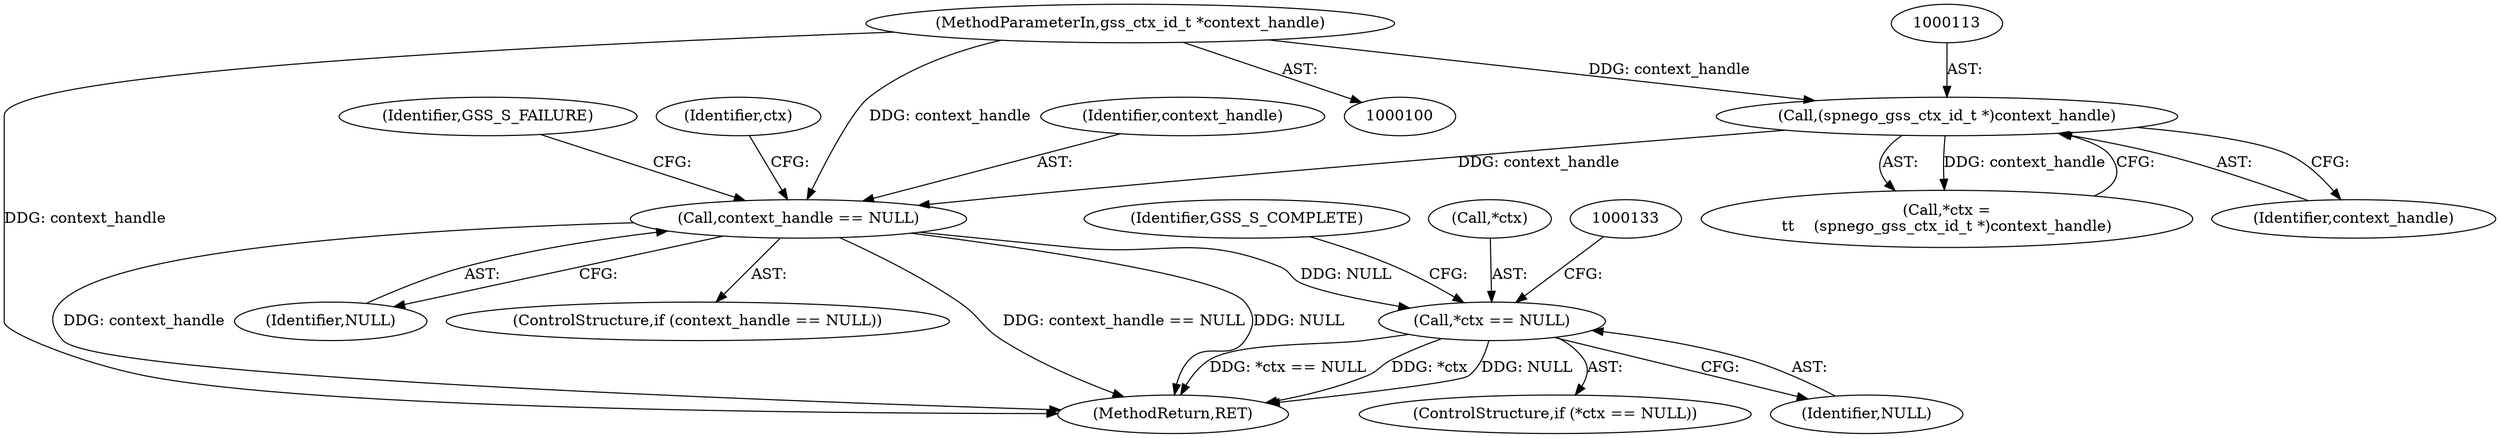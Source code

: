 digraph "0_krb5_b51b33f2bc5d1497ddf5bd107f791c101695000d_6@pointer" {
"1000126" [label="(Call,*ctx == NULL)"];
"1000120" [label="(Call,context_handle == NULL)"];
"1000112" [label="(Call,(spnego_gss_ctx_id_t *)context_handle)"];
"1000102" [label="(MethodParameterIn,gss_ctx_id_t *context_handle)"];
"1000122" [label="(Identifier,NULL)"];
"1000128" [label="(Identifier,ctx)"];
"1000121" [label="(Identifier,context_handle)"];
"1000114" [label="(Identifier,context_handle)"];
"1000125" [label="(ControlStructure,if (*ctx == NULL))"];
"1000148" [label="(MethodReturn,RET)"];
"1000131" [label="(Identifier,GSS_S_COMPLETE)"];
"1000120" [label="(Call,context_handle == NULL)"];
"1000124" [label="(Identifier,GSS_S_FAILURE)"];
"1000129" [label="(Identifier,NULL)"];
"1000126" [label="(Call,*ctx == NULL)"];
"1000112" [label="(Call,(spnego_gss_ctx_id_t *)context_handle)"];
"1000102" [label="(MethodParameterIn,gss_ctx_id_t *context_handle)"];
"1000110" [label="(Call,*ctx =\n\t\t    (spnego_gss_ctx_id_t *)context_handle)"];
"1000127" [label="(Call,*ctx)"];
"1000119" [label="(ControlStructure,if (context_handle == NULL))"];
"1000126" -> "1000125"  [label="AST: "];
"1000126" -> "1000129"  [label="CFG: "];
"1000127" -> "1000126"  [label="AST: "];
"1000129" -> "1000126"  [label="AST: "];
"1000131" -> "1000126"  [label="CFG: "];
"1000133" -> "1000126"  [label="CFG: "];
"1000126" -> "1000148"  [label="DDG: *ctx == NULL"];
"1000126" -> "1000148"  [label="DDG: *ctx"];
"1000126" -> "1000148"  [label="DDG: NULL"];
"1000120" -> "1000126"  [label="DDG: NULL"];
"1000120" -> "1000119"  [label="AST: "];
"1000120" -> "1000122"  [label="CFG: "];
"1000121" -> "1000120"  [label="AST: "];
"1000122" -> "1000120"  [label="AST: "];
"1000124" -> "1000120"  [label="CFG: "];
"1000128" -> "1000120"  [label="CFG: "];
"1000120" -> "1000148"  [label="DDG: context_handle"];
"1000120" -> "1000148"  [label="DDG: context_handle == NULL"];
"1000120" -> "1000148"  [label="DDG: NULL"];
"1000112" -> "1000120"  [label="DDG: context_handle"];
"1000102" -> "1000120"  [label="DDG: context_handle"];
"1000112" -> "1000110"  [label="AST: "];
"1000112" -> "1000114"  [label="CFG: "];
"1000113" -> "1000112"  [label="AST: "];
"1000114" -> "1000112"  [label="AST: "];
"1000110" -> "1000112"  [label="CFG: "];
"1000112" -> "1000110"  [label="DDG: context_handle"];
"1000102" -> "1000112"  [label="DDG: context_handle"];
"1000102" -> "1000100"  [label="AST: "];
"1000102" -> "1000148"  [label="DDG: context_handle"];
}
